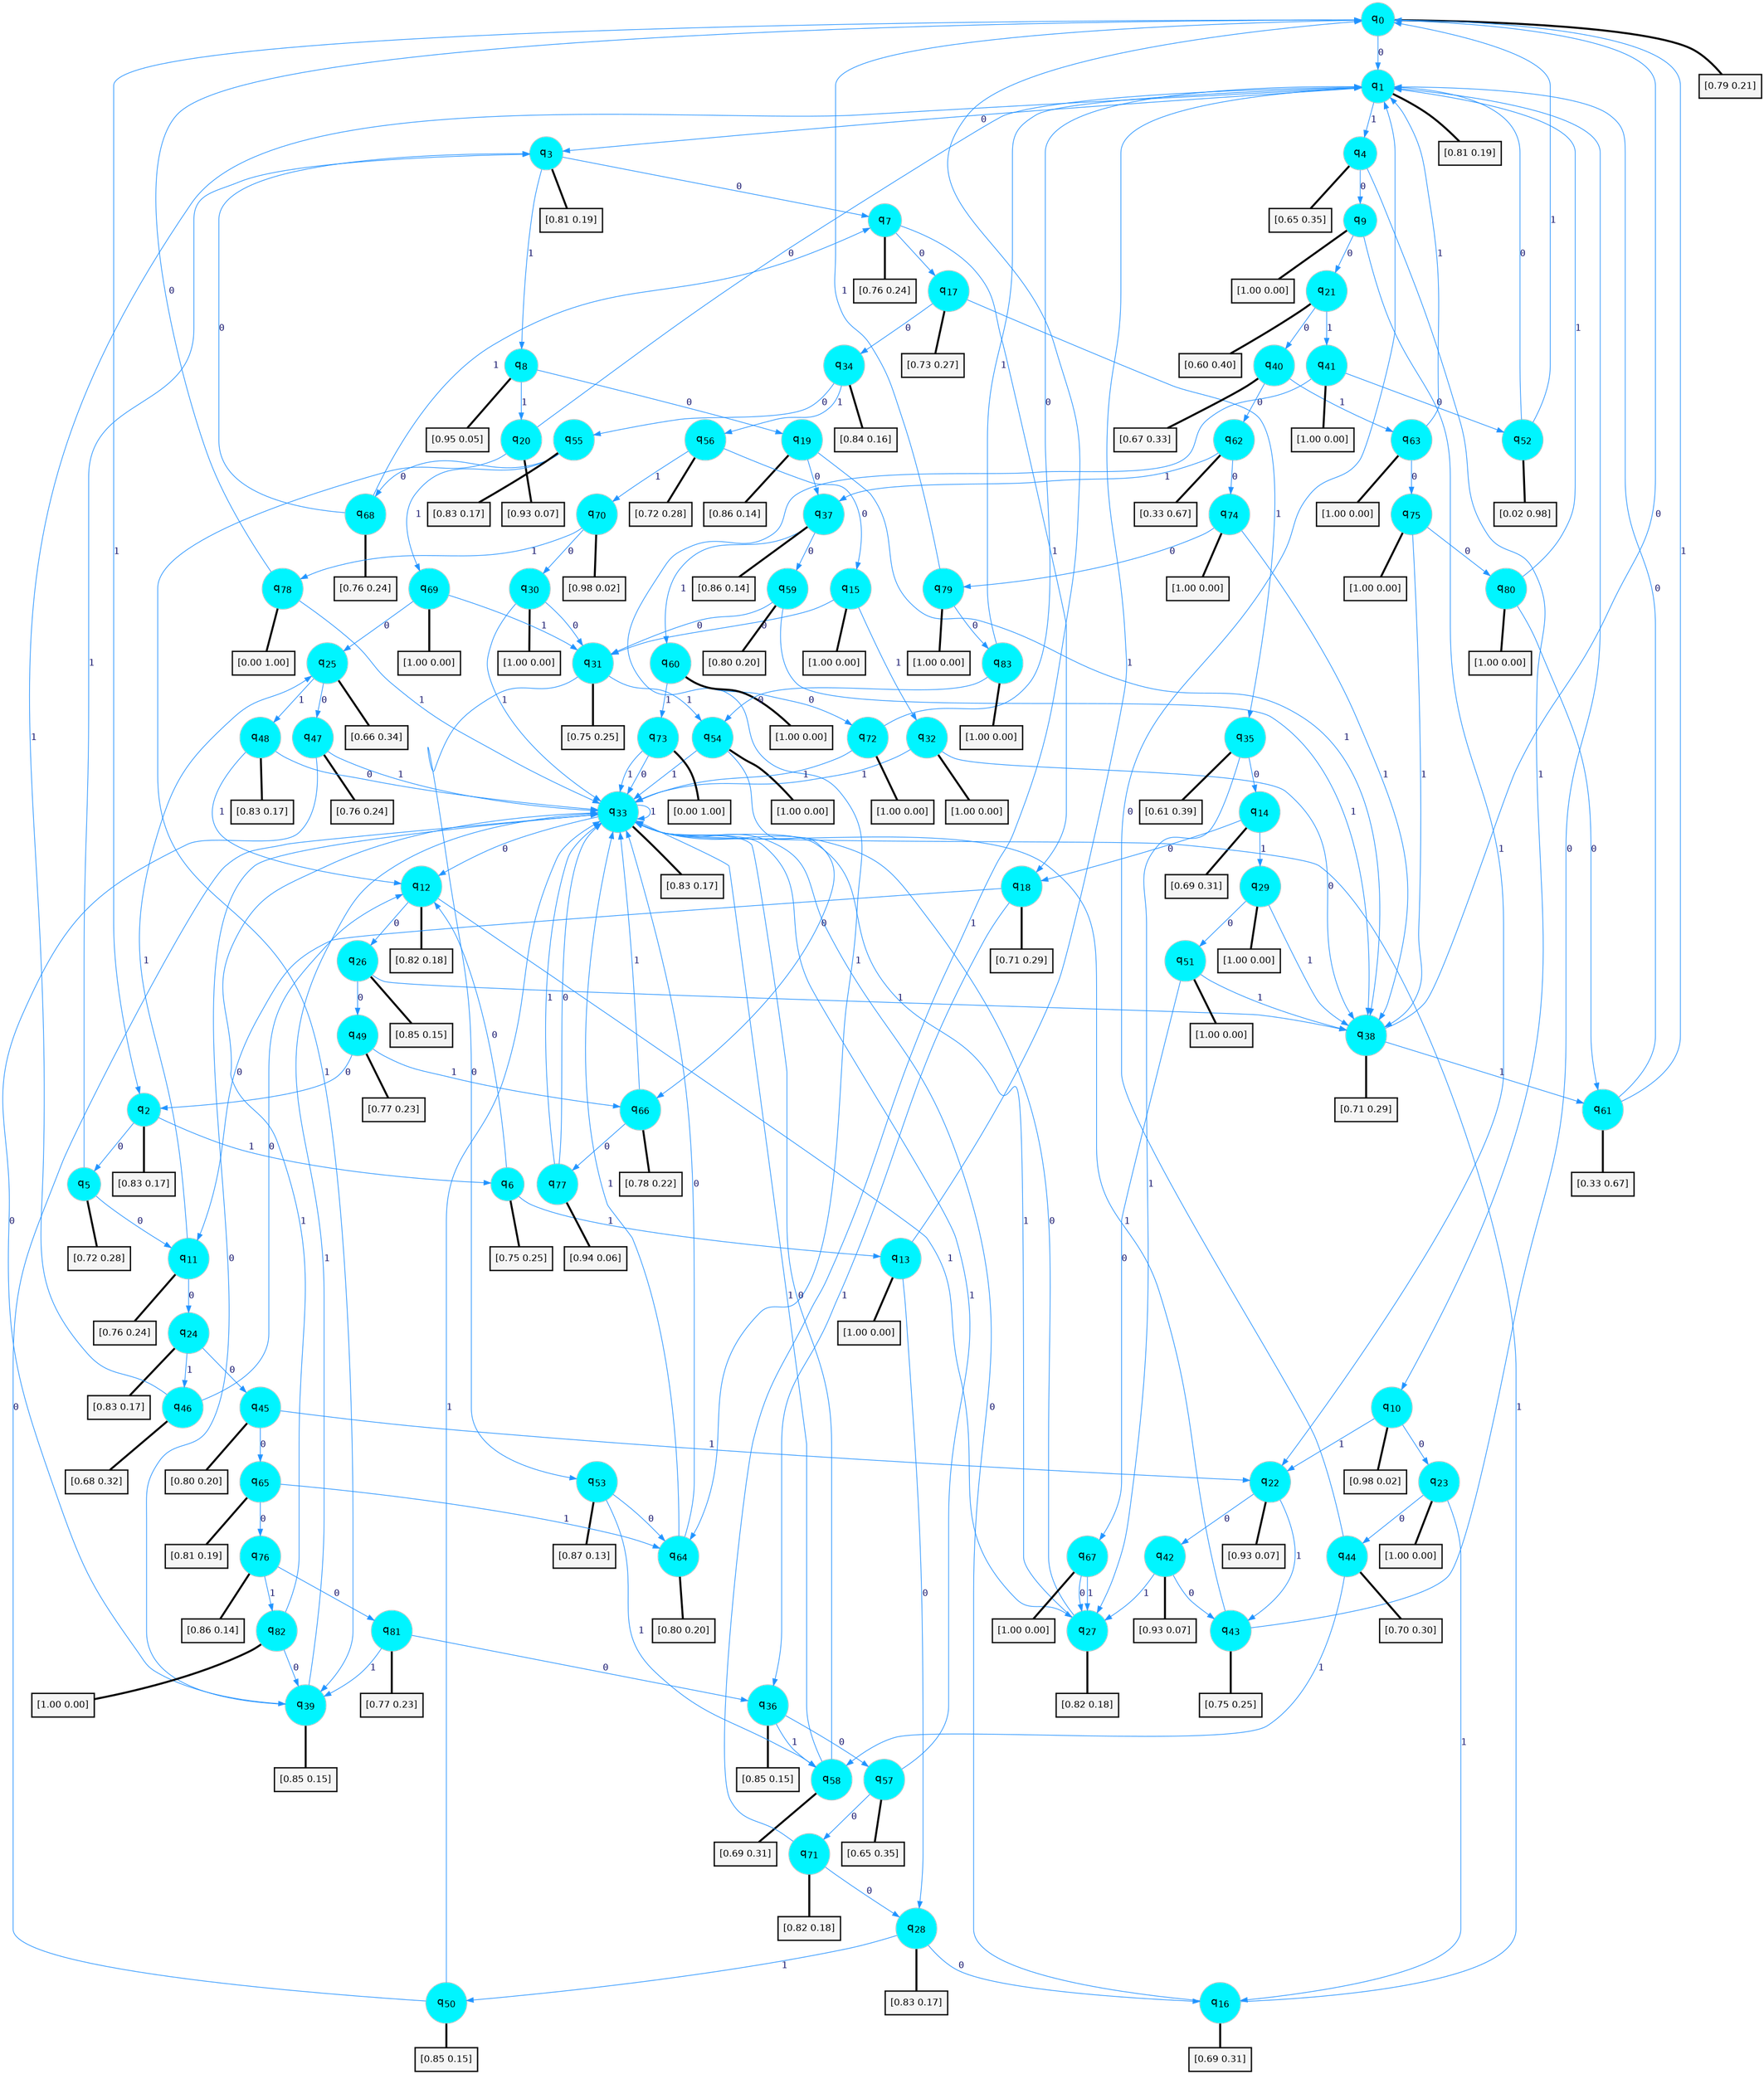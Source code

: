 digraph G {
graph [
bgcolor=transparent, dpi=300, rankdir=TD, size="40,25"];
node [
color=gray, fillcolor=turquoise1, fontcolor=black, fontname=Helvetica, fontsize=16, fontweight=bold, shape=circle, style=filled];
edge [
arrowsize=1, color=dodgerblue1, fontcolor=midnightblue, fontname=courier, fontweight=bold, penwidth=1, style=solid, weight=20];
0[label=<q<SUB>0</SUB>>];
1[label=<q<SUB>1</SUB>>];
2[label=<q<SUB>2</SUB>>];
3[label=<q<SUB>3</SUB>>];
4[label=<q<SUB>4</SUB>>];
5[label=<q<SUB>5</SUB>>];
6[label=<q<SUB>6</SUB>>];
7[label=<q<SUB>7</SUB>>];
8[label=<q<SUB>8</SUB>>];
9[label=<q<SUB>9</SUB>>];
10[label=<q<SUB>10</SUB>>];
11[label=<q<SUB>11</SUB>>];
12[label=<q<SUB>12</SUB>>];
13[label=<q<SUB>13</SUB>>];
14[label=<q<SUB>14</SUB>>];
15[label=<q<SUB>15</SUB>>];
16[label=<q<SUB>16</SUB>>];
17[label=<q<SUB>17</SUB>>];
18[label=<q<SUB>18</SUB>>];
19[label=<q<SUB>19</SUB>>];
20[label=<q<SUB>20</SUB>>];
21[label=<q<SUB>21</SUB>>];
22[label=<q<SUB>22</SUB>>];
23[label=<q<SUB>23</SUB>>];
24[label=<q<SUB>24</SUB>>];
25[label=<q<SUB>25</SUB>>];
26[label=<q<SUB>26</SUB>>];
27[label=<q<SUB>27</SUB>>];
28[label=<q<SUB>28</SUB>>];
29[label=<q<SUB>29</SUB>>];
30[label=<q<SUB>30</SUB>>];
31[label=<q<SUB>31</SUB>>];
32[label=<q<SUB>32</SUB>>];
33[label=<q<SUB>33</SUB>>];
34[label=<q<SUB>34</SUB>>];
35[label=<q<SUB>35</SUB>>];
36[label=<q<SUB>36</SUB>>];
37[label=<q<SUB>37</SUB>>];
38[label=<q<SUB>38</SUB>>];
39[label=<q<SUB>39</SUB>>];
40[label=<q<SUB>40</SUB>>];
41[label=<q<SUB>41</SUB>>];
42[label=<q<SUB>42</SUB>>];
43[label=<q<SUB>43</SUB>>];
44[label=<q<SUB>44</SUB>>];
45[label=<q<SUB>45</SUB>>];
46[label=<q<SUB>46</SUB>>];
47[label=<q<SUB>47</SUB>>];
48[label=<q<SUB>48</SUB>>];
49[label=<q<SUB>49</SUB>>];
50[label=<q<SUB>50</SUB>>];
51[label=<q<SUB>51</SUB>>];
52[label=<q<SUB>52</SUB>>];
53[label=<q<SUB>53</SUB>>];
54[label=<q<SUB>54</SUB>>];
55[label=<q<SUB>55</SUB>>];
56[label=<q<SUB>56</SUB>>];
57[label=<q<SUB>57</SUB>>];
58[label=<q<SUB>58</SUB>>];
59[label=<q<SUB>59</SUB>>];
60[label=<q<SUB>60</SUB>>];
61[label=<q<SUB>61</SUB>>];
62[label=<q<SUB>62</SUB>>];
63[label=<q<SUB>63</SUB>>];
64[label=<q<SUB>64</SUB>>];
65[label=<q<SUB>65</SUB>>];
66[label=<q<SUB>66</SUB>>];
67[label=<q<SUB>67</SUB>>];
68[label=<q<SUB>68</SUB>>];
69[label=<q<SUB>69</SUB>>];
70[label=<q<SUB>70</SUB>>];
71[label=<q<SUB>71</SUB>>];
72[label=<q<SUB>72</SUB>>];
73[label=<q<SUB>73</SUB>>];
74[label=<q<SUB>74</SUB>>];
75[label=<q<SUB>75</SUB>>];
76[label=<q<SUB>76</SUB>>];
77[label=<q<SUB>77</SUB>>];
78[label=<q<SUB>78</SUB>>];
79[label=<q<SUB>79</SUB>>];
80[label=<q<SUB>80</SUB>>];
81[label=<q<SUB>81</SUB>>];
82[label=<q<SUB>82</SUB>>];
83[label=<q<SUB>83</SUB>>];
84[label="[0.79 0.21]", shape=box,fontcolor=black, fontname=Helvetica, fontsize=14, penwidth=2, fillcolor=whitesmoke,color=black];
85[label="[0.81 0.19]", shape=box,fontcolor=black, fontname=Helvetica, fontsize=14, penwidth=2, fillcolor=whitesmoke,color=black];
86[label="[0.83 0.17]", shape=box,fontcolor=black, fontname=Helvetica, fontsize=14, penwidth=2, fillcolor=whitesmoke,color=black];
87[label="[0.81 0.19]", shape=box,fontcolor=black, fontname=Helvetica, fontsize=14, penwidth=2, fillcolor=whitesmoke,color=black];
88[label="[0.65 0.35]", shape=box,fontcolor=black, fontname=Helvetica, fontsize=14, penwidth=2, fillcolor=whitesmoke,color=black];
89[label="[0.72 0.28]", shape=box,fontcolor=black, fontname=Helvetica, fontsize=14, penwidth=2, fillcolor=whitesmoke,color=black];
90[label="[0.75 0.25]", shape=box,fontcolor=black, fontname=Helvetica, fontsize=14, penwidth=2, fillcolor=whitesmoke,color=black];
91[label="[0.76 0.24]", shape=box,fontcolor=black, fontname=Helvetica, fontsize=14, penwidth=2, fillcolor=whitesmoke,color=black];
92[label="[0.95 0.05]", shape=box,fontcolor=black, fontname=Helvetica, fontsize=14, penwidth=2, fillcolor=whitesmoke,color=black];
93[label="[1.00 0.00]", shape=box,fontcolor=black, fontname=Helvetica, fontsize=14, penwidth=2, fillcolor=whitesmoke,color=black];
94[label="[0.98 0.02]", shape=box,fontcolor=black, fontname=Helvetica, fontsize=14, penwidth=2, fillcolor=whitesmoke,color=black];
95[label="[0.76 0.24]", shape=box,fontcolor=black, fontname=Helvetica, fontsize=14, penwidth=2, fillcolor=whitesmoke,color=black];
96[label="[0.82 0.18]", shape=box,fontcolor=black, fontname=Helvetica, fontsize=14, penwidth=2, fillcolor=whitesmoke,color=black];
97[label="[1.00 0.00]", shape=box,fontcolor=black, fontname=Helvetica, fontsize=14, penwidth=2, fillcolor=whitesmoke,color=black];
98[label="[0.69 0.31]", shape=box,fontcolor=black, fontname=Helvetica, fontsize=14, penwidth=2, fillcolor=whitesmoke,color=black];
99[label="[1.00 0.00]", shape=box,fontcolor=black, fontname=Helvetica, fontsize=14, penwidth=2, fillcolor=whitesmoke,color=black];
100[label="[0.69 0.31]", shape=box,fontcolor=black, fontname=Helvetica, fontsize=14, penwidth=2, fillcolor=whitesmoke,color=black];
101[label="[0.73 0.27]", shape=box,fontcolor=black, fontname=Helvetica, fontsize=14, penwidth=2, fillcolor=whitesmoke,color=black];
102[label="[0.71 0.29]", shape=box,fontcolor=black, fontname=Helvetica, fontsize=14, penwidth=2, fillcolor=whitesmoke,color=black];
103[label="[0.86 0.14]", shape=box,fontcolor=black, fontname=Helvetica, fontsize=14, penwidth=2, fillcolor=whitesmoke,color=black];
104[label="[0.93 0.07]", shape=box,fontcolor=black, fontname=Helvetica, fontsize=14, penwidth=2, fillcolor=whitesmoke,color=black];
105[label="[0.60 0.40]", shape=box,fontcolor=black, fontname=Helvetica, fontsize=14, penwidth=2, fillcolor=whitesmoke,color=black];
106[label="[0.93 0.07]", shape=box,fontcolor=black, fontname=Helvetica, fontsize=14, penwidth=2, fillcolor=whitesmoke,color=black];
107[label="[1.00 0.00]", shape=box,fontcolor=black, fontname=Helvetica, fontsize=14, penwidth=2, fillcolor=whitesmoke,color=black];
108[label="[0.83 0.17]", shape=box,fontcolor=black, fontname=Helvetica, fontsize=14, penwidth=2, fillcolor=whitesmoke,color=black];
109[label="[0.66 0.34]", shape=box,fontcolor=black, fontname=Helvetica, fontsize=14, penwidth=2, fillcolor=whitesmoke,color=black];
110[label="[0.85 0.15]", shape=box,fontcolor=black, fontname=Helvetica, fontsize=14, penwidth=2, fillcolor=whitesmoke,color=black];
111[label="[0.82 0.18]", shape=box,fontcolor=black, fontname=Helvetica, fontsize=14, penwidth=2, fillcolor=whitesmoke,color=black];
112[label="[0.83 0.17]", shape=box,fontcolor=black, fontname=Helvetica, fontsize=14, penwidth=2, fillcolor=whitesmoke,color=black];
113[label="[1.00 0.00]", shape=box,fontcolor=black, fontname=Helvetica, fontsize=14, penwidth=2, fillcolor=whitesmoke,color=black];
114[label="[1.00 0.00]", shape=box,fontcolor=black, fontname=Helvetica, fontsize=14, penwidth=2, fillcolor=whitesmoke,color=black];
115[label="[0.75 0.25]", shape=box,fontcolor=black, fontname=Helvetica, fontsize=14, penwidth=2, fillcolor=whitesmoke,color=black];
116[label="[1.00 0.00]", shape=box,fontcolor=black, fontname=Helvetica, fontsize=14, penwidth=2, fillcolor=whitesmoke,color=black];
117[label="[0.83 0.17]", shape=box,fontcolor=black, fontname=Helvetica, fontsize=14, penwidth=2, fillcolor=whitesmoke,color=black];
118[label="[0.84 0.16]", shape=box,fontcolor=black, fontname=Helvetica, fontsize=14, penwidth=2, fillcolor=whitesmoke,color=black];
119[label="[0.61 0.39]", shape=box,fontcolor=black, fontname=Helvetica, fontsize=14, penwidth=2, fillcolor=whitesmoke,color=black];
120[label="[0.85 0.15]", shape=box,fontcolor=black, fontname=Helvetica, fontsize=14, penwidth=2, fillcolor=whitesmoke,color=black];
121[label="[0.86 0.14]", shape=box,fontcolor=black, fontname=Helvetica, fontsize=14, penwidth=2, fillcolor=whitesmoke,color=black];
122[label="[0.71 0.29]", shape=box,fontcolor=black, fontname=Helvetica, fontsize=14, penwidth=2, fillcolor=whitesmoke,color=black];
123[label="[0.85 0.15]", shape=box,fontcolor=black, fontname=Helvetica, fontsize=14, penwidth=2, fillcolor=whitesmoke,color=black];
124[label="[0.67 0.33]", shape=box,fontcolor=black, fontname=Helvetica, fontsize=14, penwidth=2, fillcolor=whitesmoke,color=black];
125[label="[1.00 0.00]", shape=box,fontcolor=black, fontname=Helvetica, fontsize=14, penwidth=2, fillcolor=whitesmoke,color=black];
126[label="[0.93 0.07]", shape=box,fontcolor=black, fontname=Helvetica, fontsize=14, penwidth=2, fillcolor=whitesmoke,color=black];
127[label="[0.75 0.25]", shape=box,fontcolor=black, fontname=Helvetica, fontsize=14, penwidth=2, fillcolor=whitesmoke,color=black];
128[label="[0.70 0.30]", shape=box,fontcolor=black, fontname=Helvetica, fontsize=14, penwidth=2, fillcolor=whitesmoke,color=black];
129[label="[0.80 0.20]", shape=box,fontcolor=black, fontname=Helvetica, fontsize=14, penwidth=2, fillcolor=whitesmoke,color=black];
130[label="[0.68 0.32]", shape=box,fontcolor=black, fontname=Helvetica, fontsize=14, penwidth=2, fillcolor=whitesmoke,color=black];
131[label="[0.76 0.24]", shape=box,fontcolor=black, fontname=Helvetica, fontsize=14, penwidth=2, fillcolor=whitesmoke,color=black];
132[label="[0.83 0.17]", shape=box,fontcolor=black, fontname=Helvetica, fontsize=14, penwidth=2, fillcolor=whitesmoke,color=black];
133[label="[0.77 0.23]", shape=box,fontcolor=black, fontname=Helvetica, fontsize=14, penwidth=2, fillcolor=whitesmoke,color=black];
134[label="[0.85 0.15]", shape=box,fontcolor=black, fontname=Helvetica, fontsize=14, penwidth=2, fillcolor=whitesmoke,color=black];
135[label="[1.00 0.00]", shape=box,fontcolor=black, fontname=Helvetica, fontsize=14, penwidth=2, fillcolor=whitesmoke,color=black];
136[label="[0.02 0.98]", shape=box,fontcolor=black, fontname=Helvetica, fontsize=14, penwidth=2, fillcolor=whitesmoke,color=black];
137[label="[0.87 0.13]", shape=box,fontcolor=black, fontname=Helvetica, fontsize=14, penwidth=2, fillcolor=whitesmoke,color=black];
138[label="[1.00 0.00]", shape=box,fontcolor=black, fontname=Helvetica, fontsize=14, penwidth=2, fillcolor=whitesmoke,color=black];
139[label="[0.83 0.17]", shape=box,fontcolor=black, fontname=Helvetica, fontsize=14, penwidth=2, fillcolor=whitesmoke,color=black];
140[label="[0.72 0.28]", shape=box,fontcolor=black, fontname=Helvetica, fontsize=14, penwidth=2, fillcolor=whitesmoke,color=black];
141[label="[0.65 0.35]", shape=box,fontcolor=black, fontname=Helvetica, fontsize=14, penwidth=2, fillcolor=whitesmoke,color=black];
142[label="[0.69 0.31]", shape=box,fontcolor=black, fontname=Helvetica, fontsize=14, penwidth=2, fillcolor=whitesmoke,color=black];
143[label="[0.80 0.20]", shape=box,fontcolor=black, fontname=Helvetica, fontsize=14, penwidth=2, fillcolor=whitesmoke,color=black];
144[label="[1.00 0.00]", shape=box,fontcolor=black, fontname=Helvetica, fontsize=14, penwidth=2, fillcolor=whitesmoke,color=black];
145[label="[0.33 0.67]", shape=box,fontcolor=black, fontname=Helvetica, fontsize=14, penwidth=2, fillcolor=whitesmoke,color=black];
146[label="[0.33 0.67]", shape=box,fontcolor=black, fontname=Helvetica, fontsize=14, penwidth=2, fillcolor=whitesmoke,color=black];
147[label="[1.00 0.00]", shape=box,fontcolor=black, fontname=Helvetica, fontsize=14, penwidth=2, fillcolor=whitesmoke,color=black];
148[label="[0.80 0.20]", shape=box,fontcolor=black, fontname=Helvetica, fontsize=14, penwidth=2, fillcolor=whitesmoke,color=black];
149[label="[0.81 0.19]", shape=box,fontcolor=black, fontname=Helvetica, fontsize=14, penwidth=2, fillcolor=whitesmoke,color=black];
150[label="[0.78 0.22]", shape=box,fontcolor=black, fontname=Helvetica, fontsize=14, penwidth=2, fillcolor=whitesmoke,color=black];
151[label="[1.00 0.00]", shape=box,fontcolor=black, fontname=Helvetica, fontsize=14, penwidth=2, fillcolor=whitesmoke,color=black];
152[label="[0.76 0.24]", shape=box,fontcolor=black, fontname=Helvetica, fontsize=14, penwidth=2, fillcolor=whitesmoke,color=black];
153[label="[1.00 0.00]", shape=box,fontcolor=black, fontname=Helvetica, fontsize=14, penwidth=2, fillcolor=whitesmoke,color=black];
154[label="[0.98 0.02]", shape=box,fontcolor=black, fontname=Helvetica, fontsize=14, penwidth=2, fillcolor=whitesmoke,color=black];
155[label="[0.82 0.18]", shape=box,fontcolor=black, fontname=Helvetica, fontsize=14, penwidth=2, fillcolor=whitesmoke,color=black];
156[label="[1.00 0.00]", shape=box,fontcolor=black, fontname=Helvetica, fontsize=14, penwidth=2, fillcolor=whitesmoke,color=black];
157[label="[0.00 1.00]", shape=box,fontcolor=black, fontname=Helvetica, fontsize=14, penwidth=2, fillcolor=whitesmoke,color=black];
158[label="[1.00 0.00]", shape=box,fontcolor=black, fontname=Helvetica, fontsize=14, penwidth=2, fillcolor=whitesmoke,color=black];
159[label="[1.00 0.00]", shape=box,fontcolor=black, fontname=Helvetica, fontsize=14, penwidth=2, fillcolor=whitesmoke,color=black];
160[label="[0.86 0.14]", shape=box,fontcolor=black, fontname=Helvetica, fontsize=14, penwidth=2, fillcolor=whitesmoke,color=black];
161[label="[0.94 0.06]", shape=box,fontcolor=black, fontname=Helvetica, fontsize=14, penwidth=2, fillcolor=whitesmoke,color=black];
162[label="[0.00 1.00]", shape=box,fontcolor=black, fontname=Helvetica, fontsize=14, penwidth=2, fillcolor=whitesmoke,color=black];
163[label="[1.00 0.00]", shape=box,fontcolor=black, fontname=Helvetica, fontsize=14, penwidth=2, fillcolor=whitesmoke,color=black];
164[label="[1.00 0.00]", shape=box,fontcolor=black, fontname=Helvetica, fontsize=14, penwidth=2, fillcolor=whitesmoke,color=black];
165[label="[0.77 0.23]", shape=box,fontcolor=black, fontname=Helvetica, fontsize=14, penwidth=2, fillcolor=whitesmoke,color=black];
166[label="[1.00 0.00]", shape=box,fontcolor=black, fontname=Helvetica, fontsize=14, penwidth=2, fillcolor=whitesmoke,color=black];
167[label="[1.00 0.00]", shape=box,fontcolor=black, fontname=Helvetica, fontsize=14, penwidth=2, fillcolor=whitesmoke,color=black];
0->1 [label=0];
0->2 [label=1];
0->84 [arrowhead=none, penwidth=3,color=black];
1->3 [label=0];
1->4 [label=1];
1->85 [arrowhead=none, penwidth=3,color=black];
2->5 [label=0];
2->6 [label=1];
2->86 [arrowhead=none, penwidth=3,color=black];
3->7 [label=0];
3->8 [label=1];
3->87 [arrowhead=none, penwidth=3,color=black];
4->9 [label=0];
4->10 [label=1];
4->88 [arrowhead=none, penwidth=3,color=black];
5->11 [label=0];
5->3 [label=1];
5->89 [arrowhead=none, penwidth=3,color=black];
6->12 [label=0];
6->13 [label=1];
6->90 [arrowhead=none, penwidth=3,color=black];
7->17 [label=0];
7->18 [label=1];
7->91 [arrowhead=none, penwidth=3,color=black];
8->19 [label=0];
8->20 [label=1];
8->92 [arrowhead=none, penwidth=3,color=black];
9->21 [label=0];
9->22 [label=1];
9->93 [arrowhead=none, penwidth=3,color=black];
10->23 [label=0];
10->22 [label=1];
10->94 [arrowhead=none, penwidth=3,color=black];
11->24 [label=0];
11->25 [label=1];
11->95 [arrowhead=none, penwidth=3,color=black];
12->26 [label=0];
12->27 [label=1];
12->96 [arrowhead=none, penwidth=3,color=black];
13->28 [label=0];
13->1 [label=1];
13->97 [arrowhead=none, penwidth=3,color=black];
14->18 [label=0];
14->29 [label=1];
14->98 [arrowhead=none, penwidth=3,color=black];
15->31 [label=0];
15->32 [label=1];
15->99 [arrowhead=none, penwidth=3,color=black];
16->33 [label=0];
16->33 [label=1];
16->100 [arrowhead=none, penwidth=3,color=black];
17->34 [label=0];
17->35 [label=1];
17->101 [arrowhead=none, penwidth=3,color=black];
18->11 [label=0];
18->36 [label=1];
18->102 [arrowhead=none, penwidth=3,color=black];
19->37 [label=0];
19->38 [label=1];
19->103 [arrowhead=none, penwidth=3,color=black];
20->1 [label=0];
20->39 [label=1];
20->104 [arrowhead=none, penwidth=3,color=black];
21->40 [label=0];
21->41 [label=1];
21->105 [arrowhead=none, penwidth=3,color=black];
22->42 [label=0];
22->43 [label=1];
22->106 [arrowhead=none, penwidth=3,color=black];
23->44 [label=0];
23->16 [label=1];
23->107 [arrowhead=none, penwidth=3,color=black];
24->45 [label=0];
24->46 [label=1];
24->108 [arrowhead=none, penwidth=3,color=black];
25->47 [label=0];
25->48 [label=1];
25->109 [arrowhead=none, penwidth=3,color=black];
26->49 [label=0];
26->38 [label=1];
26->110 [arrowhead=none, penwidth=3,color=black];
27->33 [label=0];
27->33 [label=1];
27->111 [arrowhead=none, penwidth=3,color=black];
28->16 [label=0];
28->50 [label=1];
28->112 [arrowhead=none, penwidth=3,color=black];
29->51 [label=0];
29->38 [label=1];
29->113 [arrowhead=none, penwidth=3,color=black];
30->31 [label=0];
30->33 [label=1];
30->114 [arrowhead=none, penwidth=3,color=black];
31->53 [label=0];
31->54 [label=1];
31->115 [arrowhead=none, penwidth=3,color=black];
32->38 [label=0];
32->33 [label=1];
32->116 [arrowhead=none, penwidth=3,color=black];
33->12 [label=0];
33->33 [label=1];
33->117 [arrowhead=none, penwidth=3,color=black];
34->55 [label=0];
34->56 [label=1];
34->118 [arrowhead=none, penwidth=3,color=black];
35->14 [label=0];
35->27 [label=1];
35->119 [arrowhead=none, penwidth=3,color=black];
36->57 [label=0];
36->58 [label=1];
36->120 [arrowhead=none, penwidth=3,color=black];
37->59 [label=0];
37->60 [label=1];
37->121 [arrowhead=none, penwidth=3,color=black];
38->0 [label=0];
38->61 [label=1];
38->122 [arrowhead=none, penwidth=3,color=black];
39->33 [label=0];
39->33 [label=1];
39->123 [arrowhead=none, penwidth=3,color=black];
40->62 [label=0];
40->63 [label=1];
40->124 [arrowhead=none, penwidth=3,color=black];
41->52 [label=0];
41->64 [label=1];
41->125 [arrowhead=none, penwidth=3,color=black];
42->43 [label=0];
42->27 [label=1];
42->126 [arrowhead=none, penwidth=3,color=black];
43->1 [label=0];
43->33 [label=1];
43->127 [arrowhead=none, penwidth=3,color=black];
44->1 [label=0];
44->58 [label=1];
44->128 [arrowhead=none, penwidth=3,color=black];
45->65 [label=0];
45->22 [label=1];
45->129 [arrowhead=none, penwidth=3,color=black];
46->12 [label=0];
46->1 [label=1];
46->130 [arrowhead=none, penwidth=3,color=black];
47->39 [label=0];
47->33 [label=1];
47->131 [arrowhead=none, penwidth=3,color=black];
48->33 [label=0];
48->12 [label=1];
48->132 [arrowhead=none, penwidth=3,color=black];
49->2 [label=0];
49->66 [label=1];
49->133 [arrowhead=none, penwidth=3,color=black];
50->33 [label=0];
50->33 [label=1];
50->134 [arrowhead=none, penwidth=3,color=black];
51->67 [label=0];
51->38 [label=1];
51->135 [arrowhead=none, penwidth=3,color=black];
52->1 [label=0];
52->0 [label=1];
52->136 [arrowhead=none, penwidth=3,color=black];
53->64 [label=0];
53->58 [label=1];
53->137 [arrowhead=none, penwidth=3,color=black];
54->66 [label=0];
54->33 [label=1];
54->138 [arrowhead=none, penwidth=3,color=black];
55->68 [label=0];
55->69 [label=1];
55->139 [arrowhead=none, penwidth=3,color=black];
56->15 [label=0];
56->70 [label=1];
56->140 [arrowhead=none, penwidth=3,color=black];
57->71 [label=0];
57->33 [label=1];
57->141 [arrowhead=none, penwidth=3,color=black];
58->33 [label=0];
58->33 [label=1];
58->142 [arrowhead=none, penwidth=3,color=black];
59->31 [label=0];
59->38 [label=1];
59->143 [arrowhead=none, penwidth=3,color=black];
60->72 [label=0];
60->73 [label=1];
60->144 [arrowhead=none, penwidth=3,color=black];
61->1 [label=0];
61->0 [label=1];
61->145 [arrowhead=none, penwidth=3,color=black];
62->74 [label=0];
62->37 [label=1];
62->146 [arrowhead=none, penwidth=3,color=black];
63->75 [label=0];
63->1 [label=1];
63->147 [arrowhead=none, penwidth=3,color=black];
64->33 [label=0];
64->33 [label=1];
64->148 [arrowhead=none, penwidth=3,color=black];
65->76 [label=0];
65->64 [label=1];
65->149 [arrowhead=none, penwidth=3,color=black];
66->77 [label=0];
66->33 [label=1];
66->150 [arrowhead=none, penwidth=3,color=black];
67->27 [label=0];
67->27 [label=1];
67->151 [arrowhead=none, penwidth=3,color=black];
68->3 [label=0];
68->7 [label=1];
68->152 [arrowhead=none, penwidth=3,color=black];
69->25 [label=0];
69->31 [label=1];
69->153 [arrowhead=none, penwidth=3,color=black];
70->30 [label=0];
70->78 [label=1];
70->154 [arrowhead=none, penwidth=3,color=black];
71->28 [label=0];
71->0 [label=1];
71->155 [arrowhead=none, penwidth=3,color=black];
72->1 [label=0];
72->33 [label=1];
72->156 [arrowhead=none, penwidth=3,color=black];
73->33 [label=0];
73->33 [label=1];
73->157 [arrowhead=none, penwidth=3,color=black];
74->79 [label=0];
74->38 [label=1];
74->158 [arrowhead=none, penwidth=3,color=black];
75->80 [label=0];
75->38 [label=1];
75->159 [arrowhead=none, penwidth=3,color=black];
76->81 [label=0];
76->82 [label=1];
76->160 [arrowhead=none, penwidth=3,color=black];
77->33 [label=0];
77->33 [label=1];
77->161 [arrowhead=none, penwidth=3,color=black];
78->0 [label=0];
78->33 [label=1];
78->162 [arrowhead=none, penwidth=3,color=black];
79->83 [label=0];
79->0 [label=1];
79->163 [arrowhead=none, penwidth=3,color=black];
80->61 [label=0];
80->1 [label=1];
80->164 [arrowhead=none, penwidth=3,color=black];
81->36 [label=0];
81->39 [label=1];
81->165 [arrowhead=none, penwidth=3,color=black];
82->39 [label=0];
82->33 [label=1];
82->166 [arrowhead=none, penwidth=3,color=black];
83->54 [label=0];
83->1 [label=1];
83->167 [arrowhead=none, penwidth=3,color=black];
}

